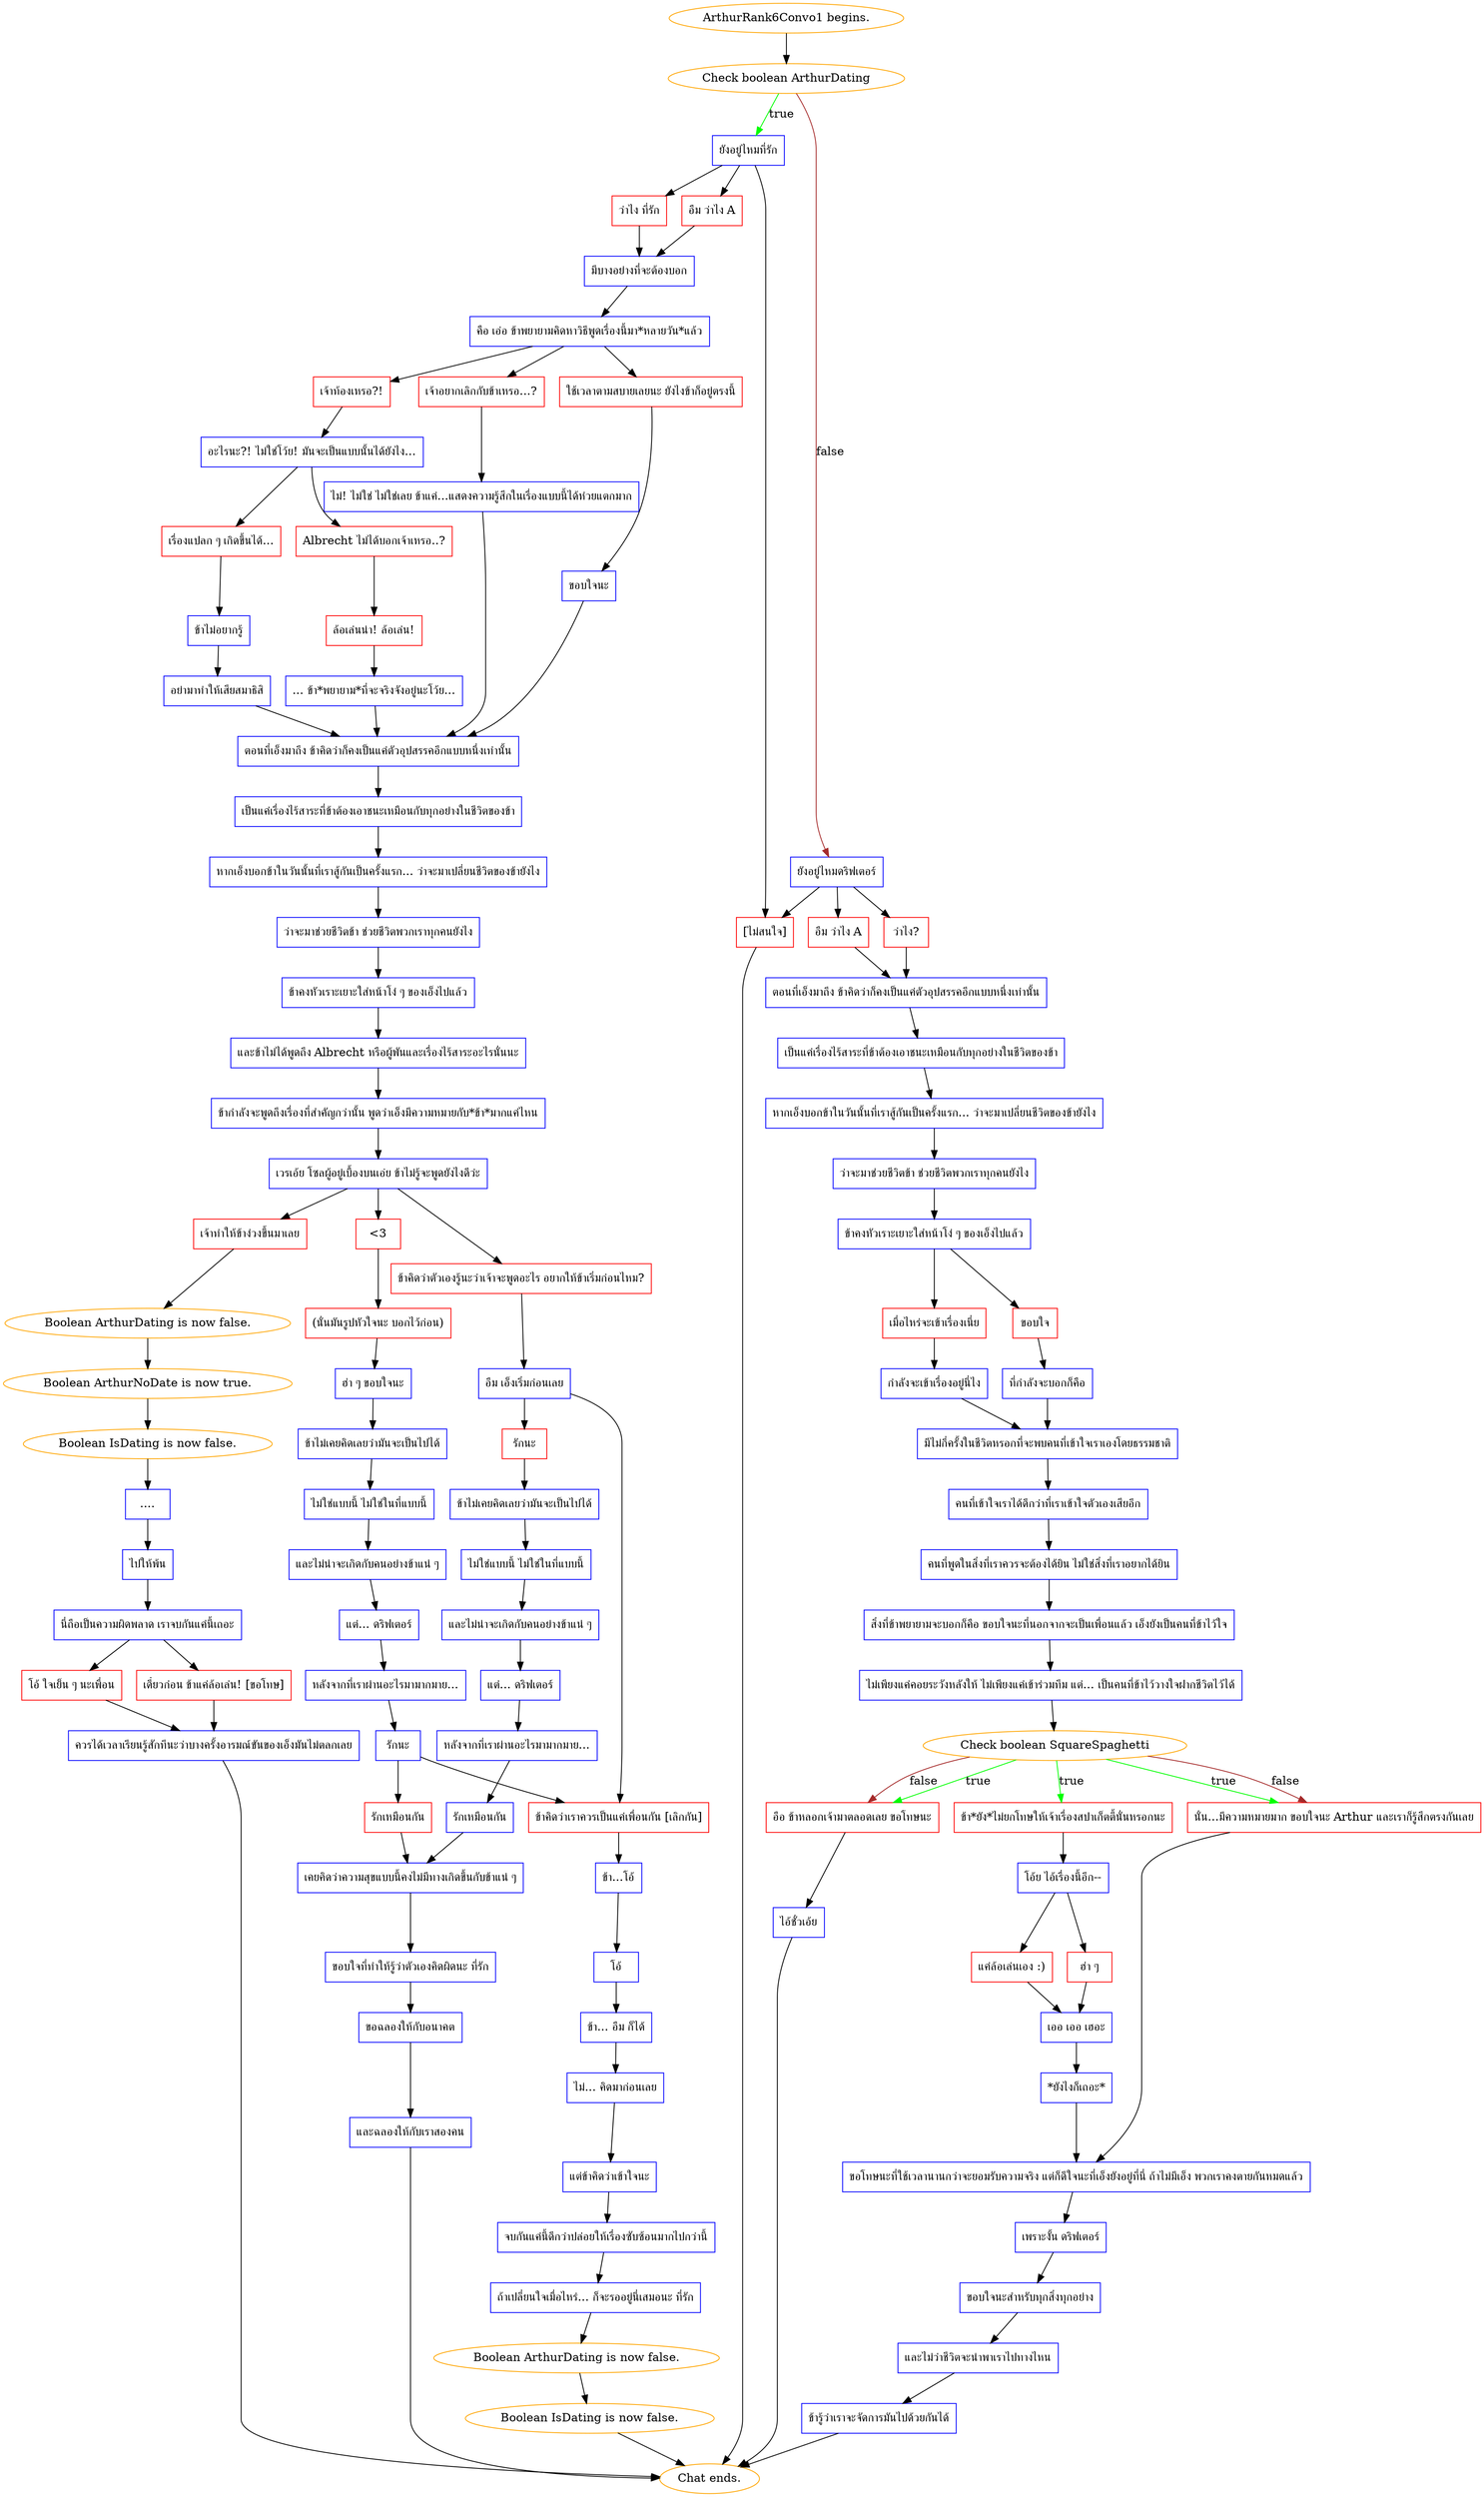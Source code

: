 digraph {
	"ArthurRank6Convo1 begins." [color=orange];
		"ArthurRank6Convo1 begins." -> j9397336;
	j9397336 [label="Check boolean ArthurDating",color=orange];
		j9397336 -> j3311008676 [label=true,color=green];
		j9397336 -> j1004338329 [label=false,color=brown];
	j3311008676 [label="ยังอยู่ไหมที่รัก",shape=box,color=blue];
		j3311008676 -> j2894281284;
		j3311008676 -> j3000371147;
		j3311008676 -> j3001038503;
	j1004338329 [label="ยังอยู่ไหมดริฟเตอร์",shape=box,color=blue];
		j1004338329 -> j389139718;
		j1004338329 -> j2867568589;
		j1004338329 -> j3001038503;
	j2894281284 [label="อืม ว่าไง A",shape=box,color=red];
		j2894281284 -> j3264285982;
	j3000371147 [label="ว่าไง ที่รัก",shape=box,color=red];
		j3000371147 -> j3264285982;
	j3001038503 [label="[ไม่สนใจ]",shape=box,color=red];
		j3001038503 -> "Chat ends.";
	j389139718 [label="ว่าไง?",shape=box,color=red];
		j389139718 -> j268938436;
	j2867568589 [label="อืม ว่าไง A",shape=box,color=red];
		j2867568589 -> j268938436;
	j3264285982 [label="มีบางอย่างที่จะต้องบอก",shape=box,color=blue];
		j3264285982 -> j2303705771;
	"Chat ends." [color=orange];
	j268938436 [label="ตอนที่เอ็งมาถึง ข้าคิดว่าก็คงเป็นแค่ตัวอุปสรรคอีกแบบหนึ่งเท่านั้น",shape=box,color=blue];
		j268938436 -> j1416815610;
	j2303705771 [label="คือ เอ่อ ข้าพยายามคิดหาวิธีพูดเรื่องนี้มา*หลายวัน*แล้ว",shape=box,color=blue];
		j2303705771 -> j3696744338;
		j2303705771 -> j3565605144;
		j2303705771 -> j3569018510;
	j1416815610 [label="เป็นแค่เรื่องไร้สาระที่ข้าต้องเอาชนะเหมือนกับทุกอย่างในชีวิตของข้า",shape=box,color=blue];
		j1416815610 -> j923378915;
	j3696744338 [label="เจ้าท้องเหรอ?!",shape=box,color=red];
		j3696744338 -> j1110870851;
	j3565605144 [label="เจ้าอยากเลิกกับข้าเหรอ...?",shape=box,color=red];
		j3565605144 -> j3697226219;
	j3569018510 [label="ใช้เวลาตามสบายเลยนะ ยังไงข้าก็อยู่ตรงนี้",shape=box,color=red];
		j3569018510 -> j1955635607;
	j923378915 [label="หากเอ็งบอกข้าในวันนั้นที่เราสู้กันเป็นครั้งแรก... ว่าจะมาเปลี่ยนชีวิตของข้ายังไง",shape=box,color=blue];
		j923378915 -> j602892644;
	j1110870851 [label="อะไรนะ?! ไม่ใช่โว้ย! มันจะเป็นแบบนั้นได้ยังไง...",shape=box,color=blue];
		j1110870851 -> j795179358;
		j1110870851 -> j2853539859;
	j3697226219 [label="ไม่! ไม่ใช่ ไม่ใช่เลย ข้าแค่...แสดงความรู้สึกในเรื่องแบบนี้ได้ห่วยแตกมาก",shape=box,color=blue];
		j3697226219 -> j2601040534;
	j1955635607 [label="ขอบใจนะ",shape=box,color=blue];
		j1955635607 -> j2601040534;
	j602892644 [label="ว่าจะมาช่วยชีวิตข้า ช่วยชีวิตพวกเราทุกคนยังไง",shape=box,color=blue];
		j602892644 -> j405440124;
	j795179358 [label="เรื่องแปลก ๆ เกิดขึ้นได้...",shape=box,color=red];
		j795179358 -> j2076378856;
	j2853539859 [label="Albrecht ไม่ได้บอกเจ้าเหรอ..?",shape=box,color=red];
		j2853539859 -> j375579024;
	j2601040534 [label="ตอนที่เอ็งมาถึง ข้าคิดว่าก็คงเป็นแค่ตัวอุปสรรคอีกแบบหนึ่งเท่านั้น",shape=box,color=blue];
		j2601040534 -> j72555732;
	j405440124 [label="ข้าคงหัวเราะเยาะใส่หน้าโง่ ๆ ของเอ็งไปแล้ว",shape=box,color=blue];
		j405440124 -> j2424848832;
		j405440124 -> j4210070819;
	j2076378856 [label="ข้าไม่อยากรู้",shape=box,color=blue];
		j2076378856 -> j1920780534;
	j375579024 [label="ล้อเล่นน่า! ล้อเล่น!",shape=box,color=red];
		j375579024 -> j2188615772;
	j72555732 [label="เป็นแค่เรื่องไร้สาระที่ข้าต้องเอาชนะเหมือนกับทุกอย่างในชีวิตของข้า",shape=box,color=blue];
		j72555732 -> j2545003431;
	j2424848832 [label="ขอบใจ",shape=box,color=red];
		j2424848832 -> j278889693;
	j4210070819 [label="เมื่อไหร่จะเข้าเรื่องเนี่ย",shape=box,color=red];
		j4210070819 -> j1878623949;
	j1920780534 [label="อย่ามาทำให้เสียสมาธิสิ",shape=box,color=blue];
		j1920780534 -> j2601040534;
	j2188615772 [label="... ข้า*พยายาม*ที่จะจริงจังอยู่นะโว้ย...",shape=box,color=blue];
		j2188615772 -> j2601040534;
	j2545003431 [label="หากเอ็งบอกข้าในวันนั้นที่เราสู้กันเป็นครั้งแรก... ว่าจะมาเปลี่ยนชีวิตของข้ายังไง",shape=box,color=blue];
		j2545003431 -> j3756558863;
	j278889693 [label="ที่กำลังจะบอกก็คือ",shape=box,color=blue];
		j278889693 -> j1896398535;
	j1878623949 [label="กำลังจะเข้าเรื่องอยู่นี่ไง",shape=box,color=blue];
		j1878623949 -> j1896398535;
	j3756558863 [label="ว่าจะมาช่วยชีวิตข้า ช่วยชีวิตพวกเราทุกคนยังไง",shape=box,color=blue];
		j3756558863 -> j3081310258;
	j1896398535 [label="มีไม่กี่ครั้งในชีวิตหรอกที่จะพบคนที่เข้าใจเราเองโดยธรรมชาติ",shape=box,color=blue];
		j1896398535 -> j522867;
	j3081310258 [label="ข้าคงหัวเราะเยาะใส่หน้าโง่ ๆ ของเอ็งไปแล้ว",shape=box,color=blue];
		j3081310258 -> j3782512239;
	j522867 [label="คนที่เข้าใจเราได้ดีกว่าที่เราเข้าใจตัวเองเสียอีก",shape=box,color=blue];
		j522867 -> j3920322188;
	j3782512239 [label="และข้าไม่ได้พูดถึง Albrecht หรือผู้พันและเรื่องไร้สาระอะไรนั่นนะ",shape=box,color=blue];
		j3782512239 -> j771437724;
	j3920322188 [label="คนที่พูดในสิ่งที่เราควรจะต้องได้ยิน ไม่ใช่สิ่งที่เราอยากได้ยิน",shape=box,color=blue];
		j3920322188 -> j3785598511;
	j771437724 [label="ข้ากำลังจะพูดถึงเรื่องที่สำคัญกว่านั้น พูดว่าเอ็งมีความหมายกับ*ข้า*มากแค่ไหน",shape=box,color=blue];
		j771437724 -> j2249968871;
	j3785598511 [label="สิ่งที่ข้าพยายามจะบอกก็คือ ขอบใจนะที่นอกจากจะเป็นเพื่อนแล้ว เอ็งยังเป็นคนที่ข้าไว้ใจ",shape=box,color=blue];
		j3785598511 -> j1531379734;
	j2249968871 [label="เวรเอ้ย โซลผู้อยู่เบื้องบนเอ๋ย ข้าไม่รู้จะพูดยังไงดีว่ะ",shape=box,color=blue];
		j2249968871 -> j3236369202;
		j2249968871 -> j702005781;
		j2249968871 -> j1194845271;
	j1531379734 [label="ไม่เพียงแค่คอยระวังหลังให้ ไม่เพียงแค่เข้าร่วมทีม แต่... เป็นคนที่ข้าไว้วางใจฝากชีวิตไว้ได้",shape=box,color=blue];
		j1531379734 -> j2910686797;
	j3236369202 [label="ข้าคิดว่าตัวเองรู้นะว่าเจ้าจะพูดอะไร อยากให้ข้าเริ่มก่อนไหม?",shape=box,color=red];
		j3236369202 -> j3744505151;
	j702005781 [label="<3",shape=box,color=red];
		j702005781 -> j93268976;
	j1194845271 [label="เจ้าทำให้ข้าง่วงขึ้นมาเลย",shape=box,color=red];
		j1194845271 -> j1806613390;
	j2910686797 [label="Check boolean SquareSpaghetti",color=orange];
		j2910686797 -> j3885852893 [label=true,color=green];
		j2910686797 -> j1065498736 [label=true,color=green];
		j2910686797 -> j834233948 [label=true,color=green];
		j2910686797 -> j1065498736 [label=false,color=brown];
		j2910686797 -> j834233948 [label=false,color=brown];
	j3744505151 [label="อืม เอ็งเริ่มก่อนเลย",shape=box,color=blue];
		j3744505151 -> j2186401039;
		j3744505151 -> j1149976442;
	j93268976 [label="(นั่นมันรูปหัวใจนะ บอกไว้ก่อน)",shape=box,color=red];
		j93268976 -> j3250045718;
	j1806613390 [label="Boolean ArthurDating is now false.",color=orange];
		j1806613390 -> j4129097694;
	j3885852893 [label="ข้า*ยัง*ไม่ยกโทษให้เจ้าเรื่องสปาเก็ตตี้นั่นหรอกนะ",shape=box,color=red];
		j3885852893 -> j2110017399;
	j1065498736 [label="นั่น...มีความหมายมาก ขอบใจนะ Arthur และเราก็รู้สึกตรงกันเลย",shape=box,color=red];
		j1065498736 -> j457052794;
	j834233948 [label="อือ ข้าหลอกเจ้ามาตลอดเลย ขอโทษนะ",shape=box,color=red];
		j834233948 -> j3272252792;
	j2186401039 [label="รักนะ",shape=box,color=red];
		j2186401039 -> j2260211416;
	j1149976442 [label="ข้าคิดว่าเราควรเป็นแค่เพื่อนกัน [เลิกกัน]",shape=box,color=red];
		j1149976442 -> j2883381393;
	j3250045718 [label="ฮ่า ๆ ขอบใจนะ",shape=box,color=blue];
		j3250045718 -> j949768053;
	j4129097694 [label="Boolean ArthurNoDate is now true.",color=orange];
		j4129097694 -> j4027158947;
	j2110017399 [label="โอ้ย ไอ้เรื่องนี้อีก--",shape=box,color=blue];
		j2110017399 -> j545584540;
		j2110017399 -> j3491290731;
	j457052794 [label="ขอโทษนะที่ใช้เวลานานกว่าจะยอมรับความจริง แต่ก็ดีใจนะที่เอ็งยังอยู่ที่นี่ ถ้าไม่มีเอ็ง พวกเราคงตายกันหมดแล้ว",shape=box,color=blue];
		j457052794 -> j2456898260;
	j3272252792 [label="ไอ้ชั่วเอ้ย",shape=box,color=blue];
		j3272252792 -> "Chat ends.";
	j2260211416 [label="ข้าไม่เคยคิดเลยว่ามันจะเป็นไปได้",shape=box,color=blue];
		j2260211416 -> j4266859637;
	j2883381393 [label="ข้า...โอ้",shape=box,color=blue];
		j2883381393 -> j3355693098;
	j949768053 [label="ข้าไม่เคยคิดเลยว่ามันจะเป็นไปได้",shape=box,color=blue];
		j949768053 -> j3710169974;
	j4027158947 [label="Boolean IsDating is now false.",color=orange];
		j4027158947 -> j1303354372;
	j545584540 [label="ฮ่า ๆ",shape=box,color=red];
		j545584540 -> j3407981783;
	j3491290731 [label="แค่ล้อเล่นเอง :)",shape=box,color=red];
		j3491290731 -> j3407981783;
	j2456898260 [label="เพราะงั้น ดริฟเตอร์",shape=box,color=blue];
		j2456898260 -> j2297110742;
	j4266859637 [label="ไม่ใช่แบบนี้ ไม่ใช่ในที่แบบนี้",shape=box,color=blue];
		j4266859637 -> j3429798778;
	j3355693098 [label="โอ้",shape=box,color=blue];
		j3355693098 -> j4293786721;
	j3710169974 [label="ไม่ใช่แบบนี้ ไม่ใช่ในที่แบบนี้",shape=box,color=blue];
		j3710169974 -> j2618754770;
	j1303354372 [label="....",shape=box,color=blue];
		j1303354372 -> j582325310;
	j3407981783 [label="เออ เออ เฮอะ",shape=box,color=blue];
		j3407981783 -> j4031503093;
	j2297110742 [label="ขอบใจนะสำหรับทุกสิ่งทุกอย่าง",shape=box,color=blue];
		j2297110742 -> j3454693894;
	j3429798778 [label="และไม่น่าจะเกิดกับคนอย่างข้าแน่ ๆ",shape=box,color=blue];
		j3429798778 -> j1508776690;
	j4293786721 [label="ข้า... อืม ก็ได้",shape=box,color=blue];
		j4293786721 -> j3171204608;
	j2618754770 [label="และไม่น่าจะเกิดกับคนอย่างข้าแน่ ๆ",shape=box,color=blue];
		j2618754770 -> j2323140316;
	j582325310 [label="ไปให้พ้น",shape=box,color=blue];
		j582325310 -> j2912338687;
	j4031503093 [label="*ยังไงก็เถอะ*",shape=box,color=blue];
		j4031503093 -> j457052794;
	j3454693894 [label="และไม่ว่าชีวิตจะนำพาเราไปทางไหน",shape=box,color=blue];
		j3454693894 -> j1418769342;
	j1508776690 [label="แต่... ดริฟเตอร์",shape=box,color=blue];
		j1508776690 -> j3610639438;
	j3171204608 [label="ไม่... คิดมาก่อนเลย",shape=box,color=blue];
		j3171204608 -> j2777468752;
	j2323140316 [label="แต่... ดริฟเตอร์",shape=box,color=blue];
		j2323140316 -> j724856234;
	j2912338687 [label="นี่ถือเป็นความผิดพลาด เราจบกันแค่นี้เถอะ",shape=box,color=blue];
		j2912338687 -> j2928446050;
		j2912338687 -> j173525380;
	j1418769342 [label="ข้ารู้ว่าเราจะจัดการมันไปด้วยกันได้",shape=box,color=blue];
		j1418769342 -> "Chat ends.";
	j3610639438 [label="หลังจากที่เราผ่านอะไรมามากมาย...",shape=box,color=blue];
		j3610639438 -> j3427430703;
	j2777468752 [label="แต่ข้าคิดว่าเข้าใจนะ",shape=box,color=blue];
		j2777468752 -> j1843683301;
	j724856234 [label="หลังจากที่เราผ่านอะไรมามากมาย...",shape=box,color=blue];
		j724856234 -> j3015522256;
	j2928446050 [label="เดี๋ยวก่อน ข้าแค่ล้อเล่น! [ขอโทษ]",shape=box,color=red];
		j2928446050 -> j480721601;
	j173525380 [label="โอ้ ใจเย็น ๆ นะเพื่อน",shape=box,color=red];
		j173525380 -> j480721601;
	j3427430703 [label="รักเหมือนกัน",shape=box,color=blue];
		j3427430703 -> j2719856871;
	j1843683301 [label="จบกันแค่นี้ดีกว่าปล่อยให้เรื่องซับซ้อนมากไปกว่านี้",shape=box,color=blue];
		j1843683301 -> j1153267834;
	j3015522256 [label="รักนะ",shape=box,color=blue];
		j3015522256 -> j1202033154;
		j3015522256 -> j1149976442;
	j480721601 [label="ควรได้เวลาเรียนรู้สักทีนะว่าบางครั้งอารมณ์ขันของเอ็งมันไม่ตลกเลย",shape=box,color=blue];
		j480721601 -> "Chat ends.";
	j2719856871 [label="เคยคิดว่าความสุขแบบนี้คงไม่มีทางเกิดขึ้นกับข้าแน่ ๆ",shape=box,color=blue];
		j2719856871 -> j1579683808;
	j1153267834 [label="ถ้าเปลี่ยนใจเมื่อไหร่... ก็จะรออยู่นี่เสมอนะ ที่รัก",shape=box,color=blue];
		j1153267834 -> j2178789389;
	j1202033154 [label="รักเหมือนกัน",shape=box,color=red];
		j1202033154 -> j2719856871;
	j1579683808 [label="ขอบใจที่ทำให้รู้ว่าตัวเองคิดผิดนะ ที่รัก",shape=box,color=blue];
		j1579683808 -> j3204553064;
	j2178789389 [label="Boolean ArthurDating is now false.",color=orange];
		j2178789389 -> j178902881;
	j3204553064 [label="ขอฉลองให้กับอนาคต",shape=box,color=blue];
		j3204553064 -> j1407655036;
	j178902881 [label="Boolean IsDating is now false.",color=orange];
		j178902881 -> "Chat ends.";
	j1407655036 [label="และฉลองให้กับเราสองคน",shape=box,color=blue];
		j1407655036 -> "Chat ends.";
}